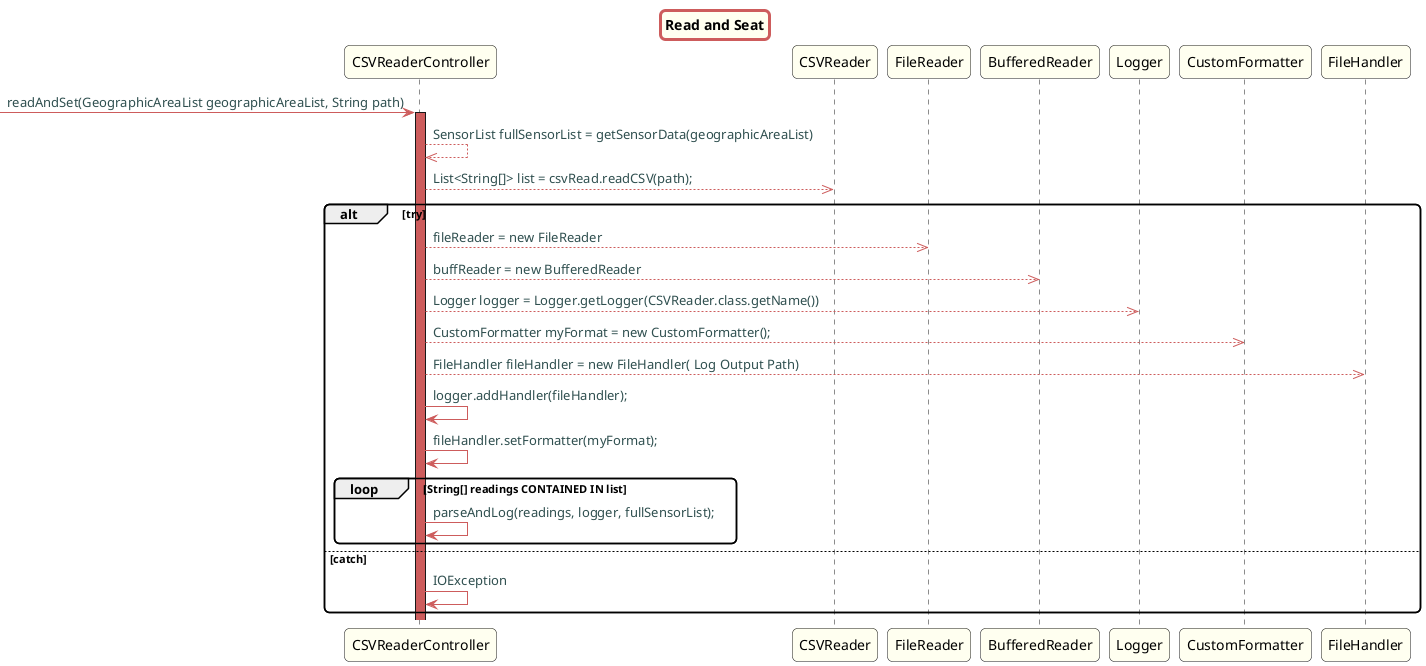 @startuml

title Read and Seat

skinparam titleBorderRoundCorner 10
skinparam titleBorderThickness 3
skinparam titleBorderColor indianred
skinparam titleBackgroundColor ivory
skinparam FontName quicksand

skinparam actor {
  BorderColor indianred
  }

skinparam sequence {
  LifeLineBackgroundColor indianred
  ParticipantBackgroundColor ivory
}

skinparam roundcorner 10

skinparam component {
  arrowThickness 1
  ArrowFontName Verdana
  ArrowColor indianred
  ArrowFontColor darkslategrey
}




-> CSVReaderController: readAndSet(GeographicAreaList geographicAreaList, String path)
activate CSVReaderController

CSVReaderController -->> CSVReaderController: SensorList fullSensorList = getSensorData(geographicAreaList)
CSVReaderController -->> CSVReader: List<String[]> list = csvRead.readCSV(path);
alt try

CSVReaderController -->> FileReader: fileReader = new FileReader
CSVReaderController -->> BufferedReader: buffReader = new BufferedReader
CSVReaderController -->> Logger: Logger logger = Logger.getLogger(CSVReader.class.getName())
CSVReaderController -->> CustomFormatter: CustomFormatter myFormat = new CustomFormatter();
CSVReaderController -->> FileHandler: FileHandler fileHandler = new FileHandler( Log Output Path)
CSVReaderController -> CSVReaderController: logger.addHandler(fileHandler);
CSVReaderController -> CSVReaderController: fileHandler.setFormatter(myFormat);
loop  String[] readings CONTAINED IN list
CSVReaderController -> CSVReaderController: parseAndLog(readings, logger, fullSensorList);
end
else catch
CSVReaderController -> CSVReaderController: IOException

end

@enduml